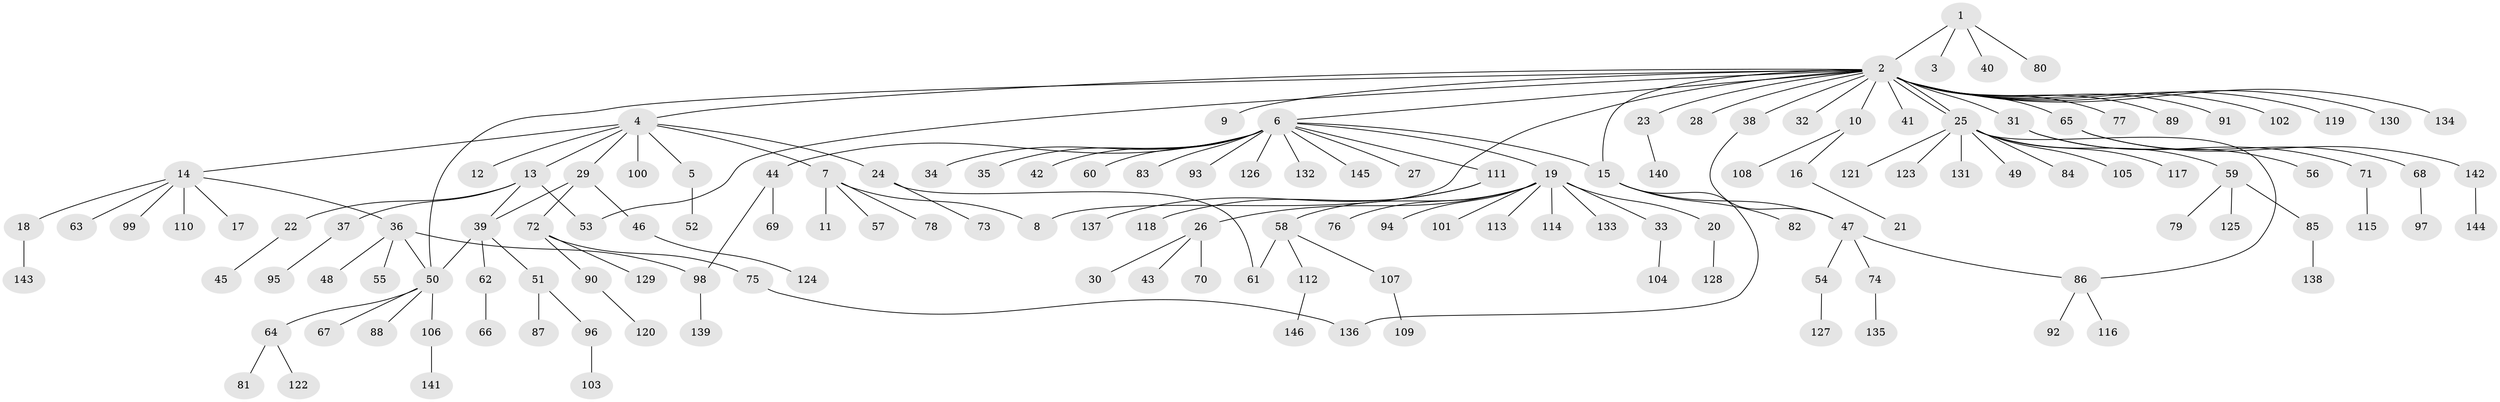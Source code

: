 // Generated by graph-tools (version 1.1) at 2025/47/03/09/25 04:47:09]
// undirected, 146 vertices, 157 edges
graph export_dot {
graph [start="1"]
  node [color=gray90,style=filled];
  1;
  2;
  3;
  4;
  5;
  6;
  7;
  8;
  9;
  10;
  11;
  12;
  13;
  14;
  15;
  16;
  17;
  18;
  19;
  20;
  21;
  22;
  23;
  24;
  25;
  26;
  27;
  28;
  29;
  30;
  31;
  32;
  33;
  34;
  35;
  36;
  37;
  38;
  39;
  40;
  41;
  42;
  43;
  44;
  45;
  46;
  47;
  48;
  49;
  50;
  51;
  52;
  53;
  54;
  55;
  56;
  57;
  58;
  59;
  60;
  61;
  62;
  63;
  64;
  65;
  66;
  67;
  68;
  69;
  70;
  71;
  72;
  73;
  74;
  75;
  76;
  77;
  78;
  79;
  80;
  81;
  82;
  83;
  84;
  85;
  86;
  87;
  88;
  89;
  90;
  91;
  92;
  93;
  94;
  95;
  96;
  97;
  98;
  99;
  100;
  101;
  102;
  103;
  104;
  105;
  106;
  107;
  108;
  109;
  110;
  111;
  112;
  113;
  114;
  115;
  116;
  117;
  118;
  119;
  120;
  121;
  122;
  123;
  124;
  125;
  126;
  127;
  128;
  129;
  130;
  131;
  132;
  133;
  134;
  135;
  136;
  137;
  138;
  139;
  140;
  141;
  142;
  143;
  144;
  145;
  146;
  1 -- 2;
  1 -- 3;
  1 -- 40;
  1 -- 80;
  2 -- 4;
  2 -- 6;
  2 -- 8;
  2 -- 9;
  2 -- 10;
  2 -- 15;
  2 -- 23;
  2 -- 25;
  2 -- 25;
  2 -- 28;
  2 -- 31;
  2 -- 32;
  2 -- 38;
  2 -- 41;
  2 -- 50;
  2 -- 53;
  2 -- 65;
  2 -- 77;
  2 -- 89;
  2 -- 91;
  2 -- 102;
  2 -- 119;
  2 -- 130;
  2 -- 134;
  4 -- 5;
  4 -- 7;
  4 -- 12;
  4 -- 13;
  4 -- 14;
  4 -- 24;
  4 -- 29;
  4 -- 100;
  5 -- 52;
  6 -- 15;
  6 -- 19;
  6 -- 27;
  6 -- 34;
  6 -- 35;
  6 -- 42;
  6 -- 44;
  6 -- 60;
  6 -- 83;
  6 -- 93;
  6 -- 111;
  6 -- 126;
  6 -- 132;
  6 -- 145;
  7 -- 8;
  7 -- 11;
  7 -- 57;
  7 -- 78;
  10 -- 16;
  10 -- 108;
  13 -- 22;
  13 -- 37;
  13 -- 39;
  13 -- 53;
  14 -- 17;
  14 -- 18;
  14 -- 36;
  14 -- 63;
  14 -- 99;
  14 -- 110;
  15 -- 47;
  15 -- 82;
  15 -- 136;
  16 -- 21;
  18 -- 143;
  19 -- 20;
  19 -- 26;
  19 -- 33;
  19 -- 58;
  19 -- 76;
  19 -- 94;
  19 -- 101;
  19 -- 113;
  19 -- 114;
  19 -- 133;
  20 -- 128;
  22 -- 45;
  23 -- 140;
  24 -- 61;
  24 -- 73;
  25 -- 49;
  25 -- 59;
  25 -- 84;
  25 -- 86;
  25 -- 105;
  25 -- 117;
  25 -- 121;
  25 -- 123;
  25 -- 131;
  26 -- 30;
  26 -- 43;
  26 -- 70;
  29 -- 39;
  29 -- 46;
  29 -- 72;
  31 -- 56;
  31 -- 71;
  33 -- 104;
  36 -- 48;
  36 -- 50;
  36 -- 55;
  36 -- 98;
  37 -- 95;
  38 -- 47;
  39 -- 50;
  39 -- 51;
  39 -- 62;
  44 -- 69;
  44 -- 98;
  46 -- 124;
  47 -- 54;
  47 -- 74;
  47 -- 86;
  50 -- 64;
  50 -- 67;
  50 -- 88;
  50 -- 106;
  51 -- 87;
  51 -- 96;
  54 -- 127;
  58 -- 61;
  58 -- 107;
  58 -- 112;
  59 -- 79;
  59 -- 85;
  59 -- 125;
  62 -- 66;
  64 -- 81;
  64 -- 122;
  65 -- 68;
  65 -- 142;
  68 -- 97;
  71 -- 115;
  72 -- 75;
  72 -- 90;
  72 -- 129;
  74 -- 135;
  75 -- 136;
  85 -- 138;
  86 -- 92;
  86 -- 116;
  90 -- 120;
  96 -- 103;
  98 -- 139;
  106 -- 141;
  107 -- 109;
  111 -- 118;
  111 -- 137;
  112 -- 146;
  142 -- 144;
}
